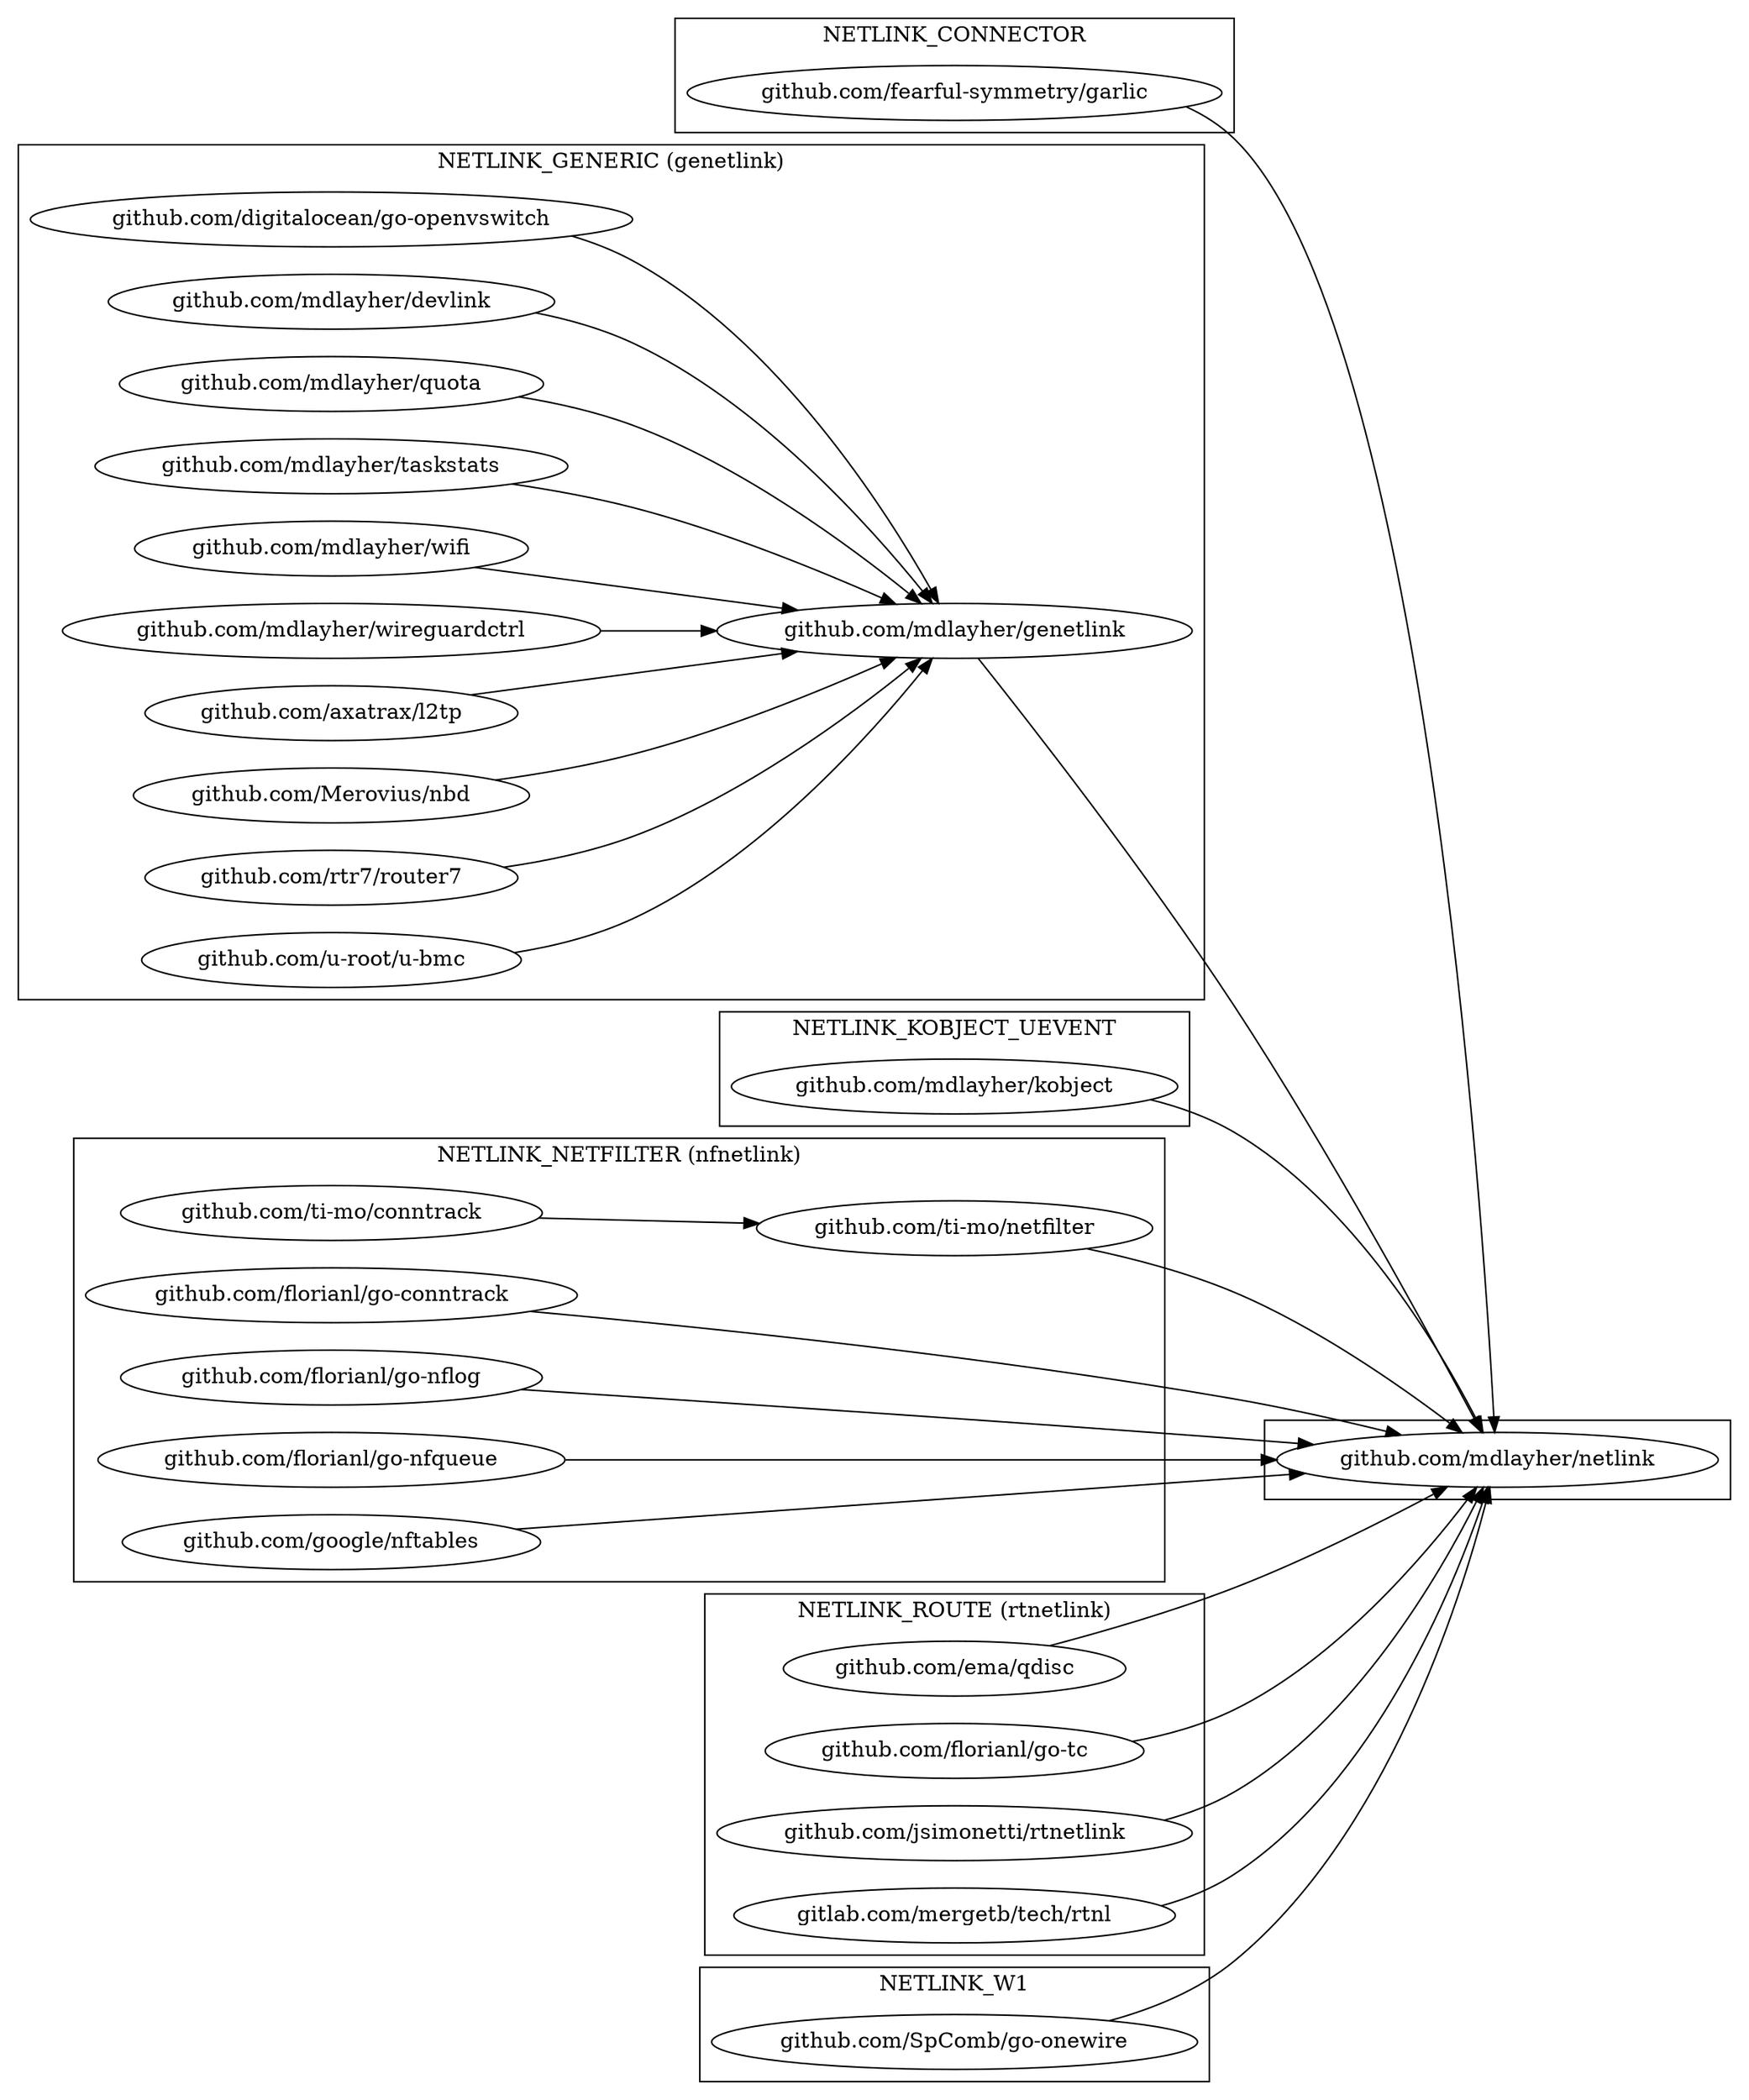 digraph {
    rankdir = LR

    subgraph cluster_netlink {
        "github.com/mdlayher/netlink" [URL="https://github.com/mdlayher/netlink"]
    }

    subgraph cluster_connector {
        label = "NETLINK_CONNECTOR";

        {
            "github.com/fearful-symmetry/garlic" [URL="https://github.com/fearful-symmetry/garlic"]
        } -> "github.com/mdlayher/netlink"
    }

    subgraph cluster_generic {
        label = "NETLINK_GENERIC (genetlink)";
        "github.com/mdlayher/genetlink" [URL="https://github.com/mdlayher/genetlink"]
        "github.com/mdlayher/genetlink" -> "github.com/mdlayher/netlink"

        {   
            "github.com/digitalocean/go-openvswitch" [URL="https://github.com/digitalocean/go-openvswitch"]
            "github.com/mdlayher/devlink" [URL="https://github.com/mdlayher/devlink"]
            "github.com/mdlayher/quota" [URL="https://github.com/mdlayher/quota"]
            "github.com/mdlayher/taskstats" [URL="https://github.com/mdlayher/taskstats"]
            "github.com/mdlayher/wifi" [URL="https://github.com/mdlayher/wifi"]
            "github.com/mdlayher/wireguardctrl" [URL="https://github.com/mdlayher/wireguardctrl"]
            "github.com/axatrax/l2tp" [URL="https://github.com/axatrax/l2tp"]
            "github.com/Merovius/nbd" [URL="https://github.com/Merovius/nbd"]
            "github.com/rtr7/router7" [URL="https://github.com/rtr7/router7"]
            "github.com/u-root/u-bmc" [URL="https://github.com/u-root/u-bmc"]
        } -> "github.com/mdlayher/genetlink" 
    }

    subgraph cluster_kobject_uevent {
        label = "NETLINK_KOBJECT_UEVENT";

        {
            "github.com/mdlayher/kobject" [URL="https://github.com/mdlayher/kobject"]
        } -> "github.com/mdlayher/netlink"
    }

    subgraph cluster_netfilter {
        label = "NETLINK_NETFILTER (nfnetlink)";

        {
            "github.com/florianl/go-conntrack" [URL="https://github.com/florianl/go-conntrack"]
            "github.com/florianl/go-nflog" [URL="https://github.com/florianl/go-nflog"]
            "github.com/florianl/go-nfqueue" [URL="https://github.com/florianl/go-nfqueue"]
            "github.com/google/nftables" [URL="https://github.com/google/nftables"]
            "github.com/ti-mo/netfilter" [URL="https://github.com/ti-mo/netfilter"]
        } -> "github.com/mdlayher/netlink"

        {
            "github.com/ti-mo/conntrack"  [URL="https://github.com/ti-mo/conntrack"]
        } -> "github.com/ti-mo/netfilter"
    }

    subgraph cluster_route {
        label = "NETLINK_ROUTE (rtnetlink)";

        {
            "github.com/ema/qdisc" [URL="https://github.com/ema/qdisc"]
            "github.com/florianl/go-tc" [URL="https://github.com/florianl/go-tc"]
            "github.com/jsimonetti/rtnetlink" [URL="https://github.com/jsimonetti/rtnetlink"]
            "gitlab.com/mergetb/tech/rtnl" [URL="https://gitlab.com/mergetb/tech/rtnl"]
        } -> "github.com/mdlayher/netlink"
    }

    subgraph cluster_w1 {
        label = "NETLINK_W1";

        {
            "github.com/SpComb/go-onewire" [URL="https://github.com/SpComb/go-onewire"]
        } -> "github.com/mdlayher/netlink"
    }
}

